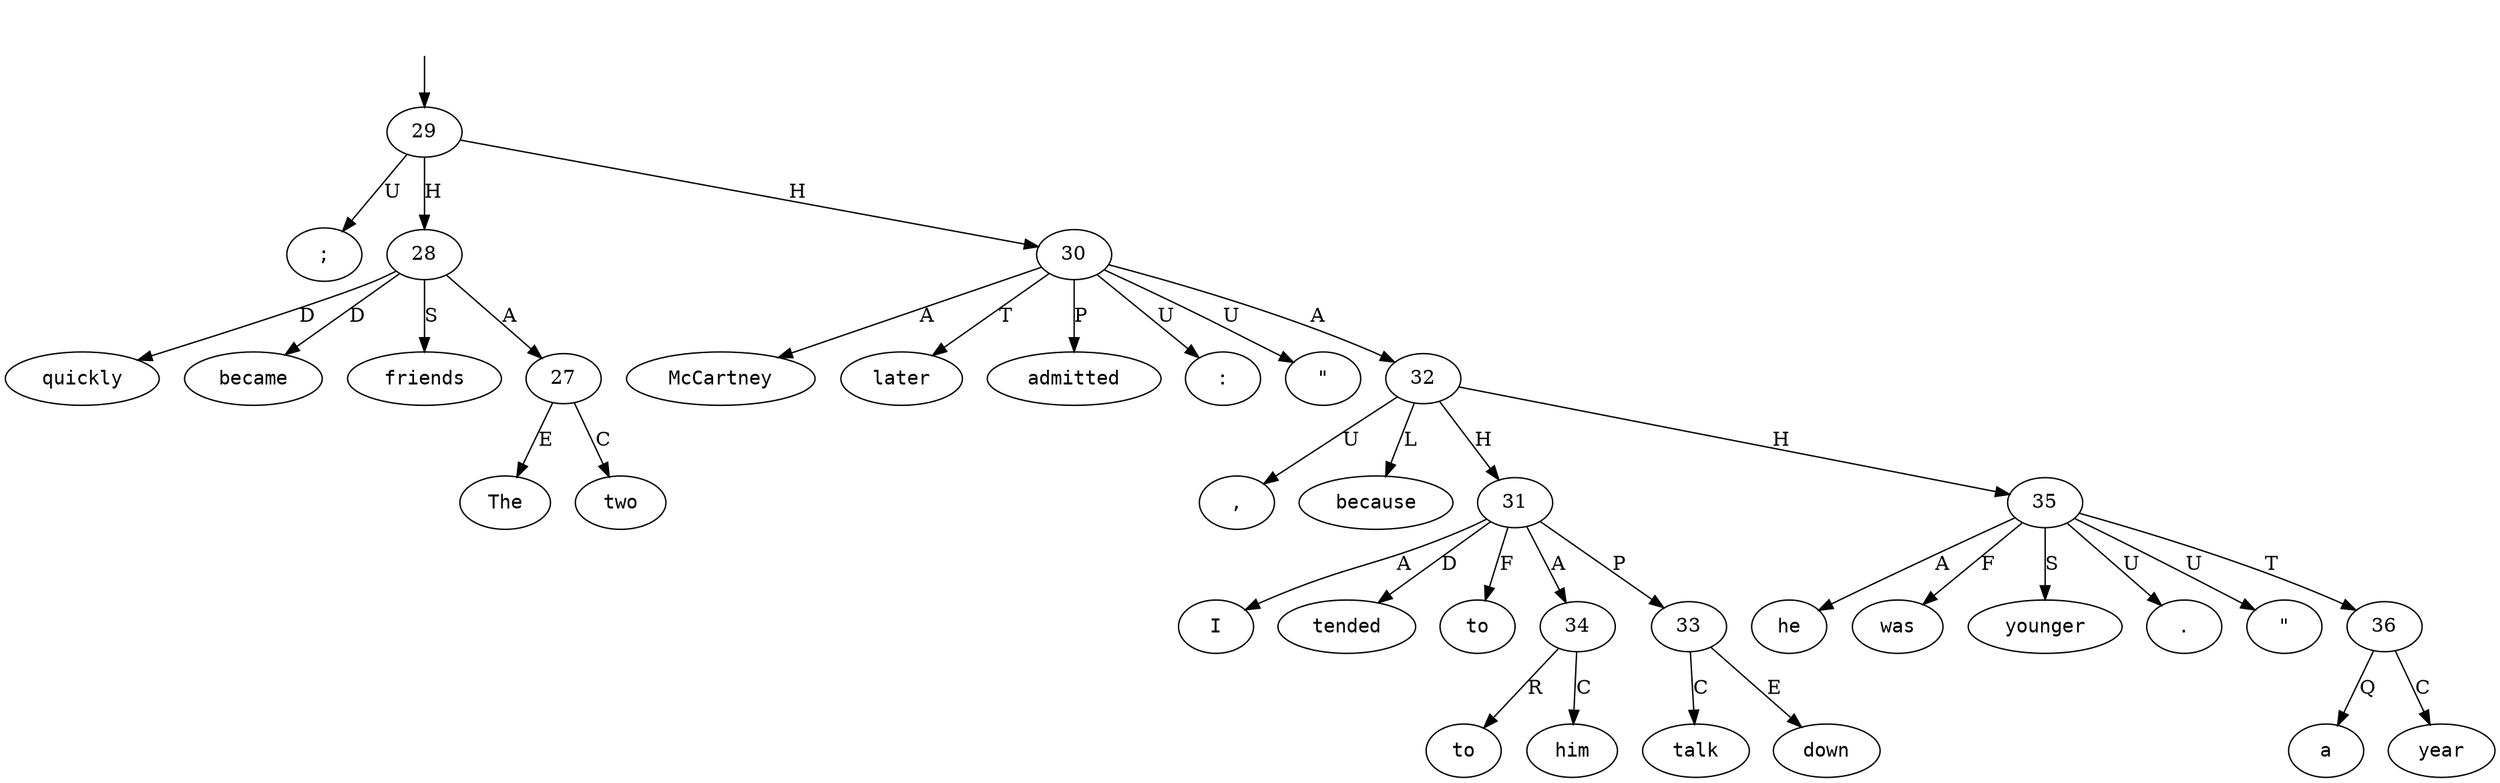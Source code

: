 digraph "600004" {
  top [ style=invis ];
  top -> 29;
  0 [ shape=oval, label=<<table align="center" border="0" cellspacing="0"><tr><td colspan="2"><font face="Courier">The</font></td></tr></table>> ];
  1 [ shape=oval, label=<<table align="center" border="0" cellspacing="0"><tr><td colspan="2"><font face="Courier">two</font></td></tr></table>> ];
  2 [ shape=oval, label=<<table align="center" border="0" cellspacing="0"><tr><td colspan="2"><font face="Courier">quickly</font></td></tr></table>> ];
  3 [ shape=oval, label=<<table align="center" border="0" cellspacing="0"><tr><td colspan="2"><font face="Courier">became</font></td></tr></table>> ];
  4 [ shape=oval, label=<<table align="center" border="0" cellspacing="0"><tr><td colspan="2"><font face="Courier">friends</font></td></tr></table>> ];
  5 [ shape=oval, label=<<table align="center" border="0" cellspacing="0"><tr><td colspan="2"><font face="Courier">;</font></td></tr></table>> ];
  6 [ shape=oval, label=<<table align="center" border="0" cellspacing="0"><tr><td colspan="2"><font face="Courier">McCartney</font></td></tr></table>> ];
  7 [ shape=oval, label=<<table align="center" border="0" cellspacing="0"><tr><td colspan="2"><font face="Courier">later</font></td></tr></table>> ];
  8 [ shape=oval, label=<<table align="center" border="0" cellspacing="0"><tr><td colspan="2"><font face="Courier">admitted</font></td></tr></table>> ];
  9 [ shape=oval, label=<<table align="center" border="0" cellspacing="0"><tr><td colspan="2"><font face="Courier">:</font></td></tr></table>> ];
  10 [ shape=oval, label=<<table align="center" border="0" cellspacing="0"><tr><td colspan="2"><font face="Courier">&quot;</font></td></tr></table>> ];
  11 [ shape=oval, label=<<table align="center" border="0" cellspacing="0"><tr><td colspan="2"><font face="Courier">I</font></td></tr></table>> ];
  12 [ shape=oval, label=<<table align="center" border="0" cellspacing="0"><tr><td colspan="2"><font face="Courier">tended</font></td></tr></table>> ];
  13 [ shape=oval, label=<<table align="center" border="0" cellspacing="0"><tr><td colspan="2"><font face="Courier">to</font></td></tr></table>> ];
  14 [ shape=oval, label=<<table align="center" border="0" cellspacing="0"><tr><td colspan="2"><font face="Courier">talk</font></td></tr></table>> ];
  15 [ shape=oval, label=<<table align="center" border="0" cellspacing="0"><tr><td colspan="2"><font face="Courier">down</font></td></tr></table>> ];
  16 [ shape=oval, label=<<table align="center" border="0" cellspacing="0"><tr><td colspan="2"><font face="Courier">to</font></td></tr></table>> ];
  17 [ shape=oval, label=<<table align="center" border="0" cellspacing="0"><tr><td colspan="2"><font face="Courier">him</font></td></tr></table>> ];
  18 [ shape=oval, label=<<table align="center" border="0" cellspacing="0"><tr><td colspan="2"><font face="Courier">,</font></td></tr></table>> ];
  19 [ shape=oval, label=<<table align="center" border="0" cellspacing="0"><tr><td colspan="2"><font face="Courier">because</font></td></tr></table>> ];
  20 [ shape=oval, label=<<table align="center" border="0" cellspacing="0"><tr><td colspan="2"><font face="Courier">he</font></td></tr></table>> ];
  21 [ shape=oval, label=<<table align="center" border="0" cellspacing="0"><tr><td colspan="2"><font face="Courier">was</font></td></tr></table>> ];
  22 [ shape=oval, label=<<table align="center" border="0" cellspacing="0"><tr><td colspan="2"><font face="Courier">a</font></td></tr></table>> ];
  23 [ shape=oval, label=<<table align="center" border="0" cellspacing="0"><tr><td colspan="2"><font face="Courier">year</font></td></tr></table>> ];
  24 [ shape=oval, label=<<table align="center" border="0" cellspacing="0"><tr><td colspan="2"><font face="Courier">younger</font></td></tr></table>> ];
  25 [ shape=oval, label=<<table align="center" border="0" cellspacing="0"><tr><td colspan="2"><font face="Courier">.</font></td></tr></table>> ];
  26 [ shape=oval, label=<<table align="center" border="0" cellspacing="0"><tr><td colspan="2"><font face="Courier">&quot;</font></td></tr></table>> ];
  27 -> 0 [ label="E" ];
  27 -> 1 [ label="C" ];
  28 -> 2 [ label="D" ];
  28 -> 4 [ label="S" ];
  28 -> 27 [ label="A" ];
  28 -> 3 [ label="D" ];
  29 -> 28 [ label="H" ];
  29 -> 30 [ label="H" ];
  29 -> 5 [ label="U" ];
  30 -> 8 [ label="P" ];
  30 -> 32 [ label="A" ];
  30 -> 9 [ label="U" ];
  30 -> 6 [ label="A" ];
  30 -> 10 [ label="U" ];
  30 -> 7 [ label="T" ];
  31 -> 34 [ label="A" ];
  31 -> 12 [ label="D" ];
  31 -> 11 [ label="A" ];
  31 -> 33 [ label="P" ];
  31 -> 13 [ label="F" ];
  32 -> 35 [ label="H" ];
  32 -> 31 [ label="H" ];
  32 -> 19 [ label="L" ];
  32 -> 18 [ label="U" ];
  33 -> 15 [ label="E" ];
  33 -> 14 [ label="C" ];
  34 -> 16 [ label="R" ];
  34 -> 17 [ label="C" ];
  35 -> 24 [ label="S" ];
  35 -> 20 [ label="A" ];
  35 -> 36 [ label="T" ];
  35 -> 21 [ label="F" ];
  35 -> 25 [ label="U" ];
  35 -> 26 [ label="U" ];
  36 -> 22 [ label="Q" ];
  36 -> 23 [ label="C" ];
}

